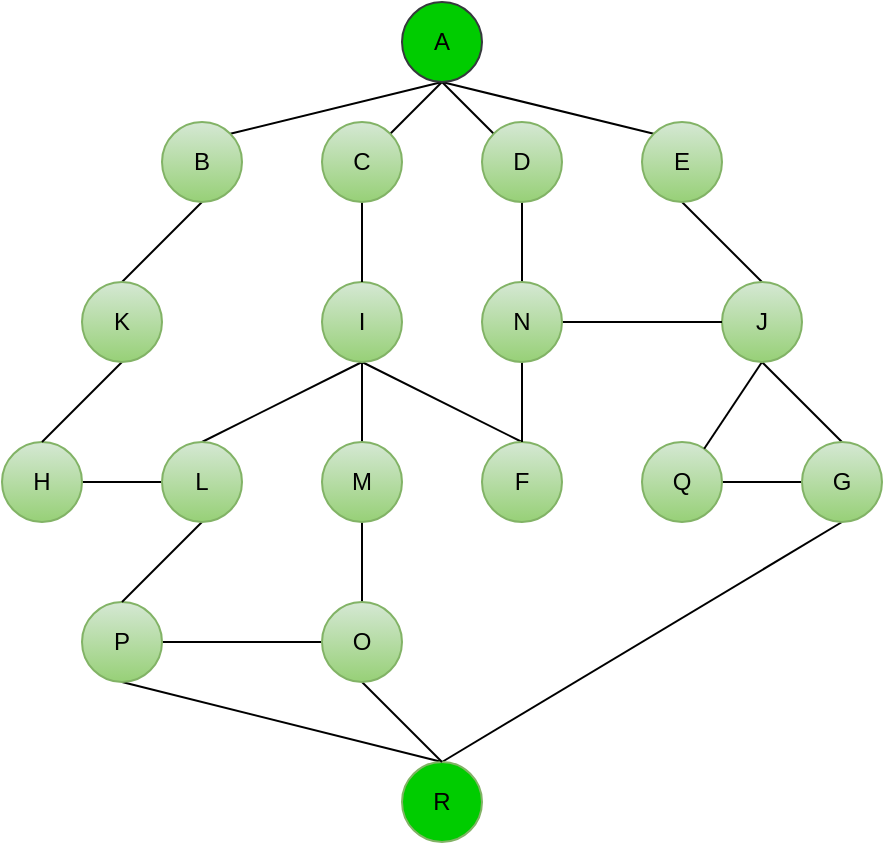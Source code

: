 <mxfile version="21.3.2" type="github">
  <diagram name="Página-1" id="oW6UBJfB_h0LVxH8RLMC">
    <mxGraphModel dx="880" dy="484" grid="1" gridSize="10" guides="1" tooltips="1" connect="1" arrows="1" fold="1" page="1" pageScale="1" pageWidth="827" pageHeight="1169" math="0" shadow="0">
      <root>
        <mxCell id="0" />
        <mxCell id="1" parent="0" />
        <mxCell id="JGHtlCT4hF4dQ-zpvAsc-19" style="rounded=0;orthogonalLoop=1;jettySize=auto;html=1;exitX=0.5;exitY=1;exitDx=0;exitDy=0;endArrow=none;endFill=0;" edge="1" parent="1" source="JGHtlCT4hF4dQ-zpvAsc-1" target="JGHtlCT4hF4dQ-zpvAsc-15">
          <mxGeometry relative="1" as="geometry" />
        </mxCell>
        <mxCell id="JGHtlCT4hF4dQ-zpvAsc-20" style="edgeStyle=none;shape=connector;rounded=0;orthogonalLoop=1;jettySize=auto;html=1;exitX=0.5;exitY=1;exitDx=0;exitDy=0;entryX=1;entryY=0;entryDx=0;entryDy=0;labelBackgroundColor=default;strokeColor=default;fontFamily=Helvetica;fontSize=11;fontColor=default;endArrow=none;endFill=0;exitPerimeter=0;" edge="1" parent="1" source="JGHtlCT4hF4dQ-zpvAsc-1" target="JGHtlCT4hF4dQ-zpvAsc-2">
          <mxGeometry relative="1" as="geometry" />
        </mxCell>
        <mxCell id="JGHtlCT4hF4dQ-zpvAsc-22" style="edgeStyle=none;shape=connector;rounded=0;orthogonalLoop=1;jettySize=auto;html=1;exitX=0.5;exitY=1;exitDx=0;exitDy=0;entryX=0;entryY=0;entryDx=0;entryDy=0;labelBackgroundColor=default;strokeColor=default;fontFamily=Helvetica;fontSize=11;fontColor=default;endArrow=none;endFill=0;" edge="1" parent="1" source="JGHtlCT4hF4dQ-zpvAsc-1" target="JGHtlCT4hF4dQ-zpvAsc-5">
          <mxGeometry relative="1" as="geometry" />
        </mxCell>
        <mxCell id="JGHtlCT4hF4dQ-zpvAsc-23" style="edgeStyle=none;shape=connector;rounded=0;orthogonalLoop=1;jettySize=auto;html=1;exitX=0.5;exitY=1;exitDx=0;exitDy=0;entryX=0;entryY=0;entryDx=0;entryDy=0;labelBackgroundColor=default;strokeColor=default;fontFamily=Helvetica;fontSize=11;fontColor=default;endArrow=none;endFill=0;" edge="1" parent="1" source="JGHtlCT4hF4dQ-zpvAsc-1" target="JGHtlCT4hF4dQ-zpvAsc-9">
          <mxGeometry relative="1" as="geometry" />
        </mxCell>
        <mxCell id="JGHtlCT4hF4dQ-zpvAsc-1" value="A" style="ellipse;whiteSpace=wrap;html=1;aspect=fixed;fillColor=#00CC00;strokeColor=#36393d;gradientColor=#00CC00;" vertex="1" parent="1">
          <mxGeometry x="360" y="20" width="40" height="40" as="geometry" />
        </mxCell>
        <mxCell id="JGHtlCT4hF4dQ-zpvAsc-24" style="edgeStyle=none;shape=connector;rounded=0;orthogonalLoop=1;jettySize=auto;html=1;exitX=0.5;exitY=1;exitDx=0;exitDy=0;entryX=0.5;entryY=0;entryDx=0;entryDy=0;labelBackgroundColor=default;strokeColor=default;fontFamily=Helvetica;fontSize=11;fontColor=default;endArrow=none;endFill=0;" edge="1" parent="1" source="JGHtlCT4hF4dQ-zpvAsc-2" target="JGHtlCT4hF4dQ-zpvAsc-13">
          <mxGeometry relative="1" as="geometry" />
        </mxCell>
        <mxCell id="JGHtlCT4hF4dQ-zpvAsc-2" value="B" style="ellipse;whiteSpace=wrap;html=1;aspect=fixed;fillColor=#d5e8d4;strokeColor=#82b366;gradientColor=#97d077;" vertex="1" parent="1">
          <mxGeometry x="240" y="80" width="40" height="40" as="geometry" />
        </mxCell>
        <mxCell id="JGHtlCT4hF4dQ-zpvAsc-44" value="" style="edgeStyle=none;shape=connector;rounded=0;orthogonalLoop=1;jettySize=auto;html=1;labelBackgroundColor=default;strokeColor=default;fontFamily=Helvetica;fontSize=11;fontColor=default;endArrow=none;endFill=0;" edge="1" parent="1" source="JGHtlCT4hF4dQ-zpvAsc-3" target="JGHtlCT4hF4dQ-zpvAsc-8">
          <mxGeometry relative="1" as="geometry" />
        </mxCell>
        <mxCell id="JGHtlCT4hF4dQ-zpvAsc-3" value="Q" style="ellipse;whiteSpace=wrap;html=1;aspect=fixed;fillColor=#d5e8d4;strokeColor=#82b366;gradientColor=#97d077;" vertex="1" parent="1">
          <mxGeometry x="480" y="240" width="40" height="40" as="geometry" />
        </mxCell>
        <mxCell id="JGHtlCT4hF4dQ-zpvAsc-41" style="edgeStyle=none;shape=connector;rounded=0;orthogonalLoop=1;jettySize=auto;html=1;exitX=1;exitY=0.5;exitDx=0;exitDy=0;entryX=0;entryY=0.5;entryDx=0;entryDy=0;labelBackgroundColor=default;strokeColor=default;fontFamily=Helvetica;fontSize=11;fontColor=default;endArrow=none;endFill=0;" edge="1" parent="1" source="JGHtlCT4hF4dQ-zpvAsc-4" target="JGHtlCT4hF4dQ-zpvAsc-38">
          <mxGeometry relative="1" as="geometry" />
        </mxCell>
        <mxCell id="JGHtlCT4hF4dQ-zpvAsc-47" style="edgeStyle=none;shape=connector;rounded=0;orthogonalLoop=1;jettySize=auto;html=1;exitX=0.5;exitY=1;exitDx=0;exitDy=0;entryX=0.5;entryY=0;entryDx=0;entryDy=0;labelBackgroundColor=default;strokeColor=default;fontFamily=Helvetica;fontSize=11;fontColor=default;endArrow=none;endFill=0;" edge="1" parent="1" source="JGHtlCT4hF4dQ-zpvAsc-4" target="JGHtlCT4hF4dQ-zpvAsc-17">
          <mxGeometry relative="1" as="geometry" />
        </mxCell>
        <mxCell id="JGHtlCT4hF4dQ-zpvAsc-4" value="P" style="ellipse;whiteSpace=wrap;html=1;aspect=fixed;fillColor=#d5e8d4;strokeColor=#82b366;gradientColor=#97d077;" vertex="1" parent="1">
          <mxGeometry x="200" y="320" width="40" height="40" as="geometry" />
        </mxCell>
        <mxCell id="JGHtlCT4hF4dQ-zpvAsc-27" style="edgeStyle=none;shape=connector;rounded=0;orthogonalLoop=1;jettySize=auto;html=1;exitX=0.5;exitY=1;exitDx=0;exitDy=0;entryX=0.5;entryY=0;entryDx=0;entryDy=0;labelBackgroundColor=default;strokeColor=default;fontFamily=Helvetica;fontSize=11;fontColor=default;endArrow=none;endFill=0;" edge="1" parent="1" source="JGHtlCT4hF4dQ-zpvAsc-5" target="JGHtlCT4hF4dQ-zpvAsc-7">
          <mxGeometry relative="1" as="geometry" />
        </mxCell>
        <mxCell id="JGHtlCT4hF4dQ-zpvAsc-5" value="E" style="ellipse;whiteSpace=wrap;html=1;aspect=fixed;fillColor=#d5e8d4;strokeColor=#82b366;gradientColor=#97d077;" vertex="1" parent="1">
          <mxGeometry x="480" y="80" width="40" height="40" as="geometry" />
        </mxCell>
        <mxCell id="JGHtlCT4hF4dQ-zpvAsc-37" style="edgeStyle=none;shape=connector;rounded=0;orthogonalLoop=1;jettySize=auto;html=1;exitX=0.5;exitY=1;exitDx=0;exitDy=0;entryX=0.5;entryY=0;entryDx=0;entryDy=0;labelBackgroundColor=default;strokeColor=default;fontFamily=Helvetica;fontSize=11;fontColor=default;endArrow=none;endFill=0;" edge="1" parent="1" source="JGHtlCT4hF4dQ-zpvAsc-7" target="JGHtlCT4hF4dQ-zpvAsc-8">
          <mxGeometry relative="1" as="geometry" />
        </mxCell>
        <mxCell id="JGHtlCT4hF4dQ-zpvAsc-42" style="edgeStyle=none;shape=connector;rounded=0;orthogonalLoop=1;jettySize=auto;html=1;exitX=0.5;exitY=1;exitDx=0;exitDy=0;labelBackgroundColor=default;strokeColor=default;fontFamily=Helvetica;fontSize=11;fontColor=default;endArrow=none;endFill=0;" edge="1" parent="1" source="JGHtlCT4hF4dQ-zpvAsc-7" target="JGHtlCT4hF4dQ-zpvAsc-3">
          <mxGeometry relative="1" as="geometry" />
        </mxCell>
        <mxCell id="JGHtlCT4hF4dQ-zpvAsc-7" value="J" style="ellipse;whiteSpace=wrap;html=1;aspect=fixed;fillColor=#d5e8d4;strokeColor=#82b366;gradientColor=#97d077;" vertex="1" parent="1">
          <mxGeometry x="520" y="160" width="40" height="40" as="geometry" />
        </mxCell>
        <mxCell id="JGHtlCT4hF4dQ-zpvAsc-45" style="edgeStyle=none;shape=connector;rounded=0;orthogonalLoop=1;jettySize=auto;html=1;exitX=0.5;exitY=1;exitDx=0;exitDy=0;entryX=0.5;entryY=0;entryDx=0;entryDy=0;labelBackgroundColor=default;strokeColor=default;fontFamily=Helvetica;fontSize=11;fontColor=default;endArrow=none;endFill=0;" edge="1" parent="1" source="JGHtlCT4hF4dQ-zpvAsc-8" target="JGHtlCT4hF4dQ-zpvAsc-17">
          <mxGeometry relative="1" as="geometry" />
        </mxCell>
        <mxCell id="JGHtlCT4hF4dQ-zpvAsc-8" value="G" style="ellipse;whiteSpace=wrap;html=1;aspect=fixed;fillColor=#d5e8d4;strokeColor=#82b366;gradientColor=#97d077;" vertex="1" parent="1">
          <mxGeometry x="560" y="240" width="40" height="40" as="geometry" />
        </mxCell>
        <mxCell id="JGHtlCT4hF4dQ-zpvAsc-28" style="edgeStyle=none;shape=connector;rounded=0;orthogonalLoop=1;jettySize=auto;html=1;exitX=0.5;exitY=1;exitDx=0;exitDy=0;entryX=0.5;entryY=0;entryDx=0;entryDy=0;labelBackgroundColor=default;strokeColor=default;fontFamily=Helvetica;fontSize=11;fontColor=default;endArrow=none;endFill=0;" edge="1" parent="1" source="JGHtlCT4hF4dQ-zpvAsc-9" target="JGHtlCT4hF4dQ-zpvAsc-18">
          <mxGeometry relative="1" as="geometry" />
        </mxCell>
        <mxCell id="JGHtlCT4hF4dQ-zpvAsc-9" value="D" style="ellipse;whiteSpace=wrap;html=1;aspect=fixed;fillColor=#d5e8d4;strokeColor=#82b366;gradientColor=#97d077;" vertex="1" parent="1">
          <mxGeometry x="400" y="80" width="40" height="40" as="geometry" />
        </mxCell>
        <mxCell id="JGHtlCT4hF4dQ-zpvAsc-32" style="edgeStyle=none;shape=connector;rounded=0;orthogonalLoop=1;jettySize=auto;html=1;exitX=0.5;exitY=1;exitDx=0;exitDy=0;entryX=0.5;entryY=0;entryDx=0;entryDy=0;labelBackgroundColor=default;strokeColor=default;fontFamily=Helvetica;fontSize=11;fontColor=default;endArrow=none;endFill=0;" edge="1" parent="1" source="JGHtlCT4hF4dQ-zpvAsc-10" target="JGHtlCT4hF4dQ-zpvAsc-14">
          <mxGeometry relative="1" as="geometry" />
        </mxCell>
        <mxCell id="JGHtlCT4hF4dQ-zpvAsc-33" style="edgeStyle=none;shape=connector;rounded=0;orthogonalLoop=1;jettySize=auto;html=1;exitX=0.5;exitY=1;exitDx=0;exitDy=0;entryX=0.5;entryY=0;entryDx=0;entryDy=0;labelBackgroundColor=default;strokeColor=default;fontFamily=Helvetica;fontSize=11;fontColor=default;endArrow=none;endFill=0;" edge="1" parent="1" source="JGHtlCT4hF4dQ-zpvAsc-10" target="JGHtlCT4hF4dQ-zpvAsc-11">
          <mxGeometry relative="1" as="geometry" />
        </mxCell>
        <mxCell id="JGHtlCT4hF4dQ-zpvAsc-34" style="edgeStyle=none;shape=connector;rounded=0;orthogonalLoop=1;jettySize=auto;html=1;exitX=0.5;exitY=1;exitDx=0;exitDy=0;entryX=0.5;entryY=0;entryDx=0;entryDy=0;labelBackgroundColor=default;strokeColor=default;fontFamily=Helvetica;fontSize=11;fontColor=default;endArrow=none;endFill=0;" edge="1" parent="1" source="JGHtlCT4hF4dQ-zpvAsc-10" target="JGHtlCT4hF4dQ-zpvAsc-16">
          <mxGeometry relative="1" as="geometry" />
        </mxCell>
        <mxCell id="JGHtlCT4hF4dQ-zpvAsc-10" value="I" style="ellipse;whiteSpace=wrap;html=1;aspect=fixed;fillColor=#d5e8d4;strokeColor=#82b366;gradientColor=#97d077;" vertex="1" parent="1">
          <mxGeometry x="320" y="160" width="40" height="40" as="geometry" />
        </mxCell>
        <mxCell id="JGHtlCT4hF4dQ-zpvAsc-40" style="edgeStyle=none;shape=connector;rounded=0;orthogonalLoop=1;jettySize=auto;html=1;exitX=0.5;exitY=1;exitDx=0;exitDy=0;entryX=0.5;entryY=0;entryDx=0;entryDy=0;labelBackgroundColor=default;strokeColor=default;fontFamily=Helvetica;fontSize=11;fontColor=default;endArrow=none;endFill=0;" edge="1" parent="1" source="JGHtlCT4hF4dQ-zpvAsc-11" target="JGHtlCT4hF4dQ-zpvAsc-38">
          <mxGeometry relative="1" as="geometry" />
        </mxCell>
        <mxCell id="JGHtlCT4hF4dQ-zpvAsc-11" value="M" style="ellipse;whiteSpace=wrap;html=1;aspect=fixed;fillColor=#d5e8d4;strokeColor=#82b366;gradientColor=#97d077;" vertex="1" parent="1">
          <mxGeometry x="320" y="240" width="40" height="40" as="geometry" />
        </mxCell>
        <mxCell id="JGHtlCT4hF4dQ-zpvAsc-31" style="edgeStyle=none;shape=connector;rounded=0;orthogonalLoop=1;jettySize=auto;html=1;exitX=1;exitY=0.5;exitDx=0;exitDy=0;entryX=0;entryY=0.5;entryDx=0;entryDy=0;labelBackgroundColor=default;strokeColor=default;fontFamily=Helvetica;fontSize=11;fontColor=default;endArrow=none;endFill=0;" edge="1" parent="1" source="JGHtlCT4hF4dQ-zpvAsc-12" target="JGHtlCT4hF4dQ-zpvAsc-14">
          <mxGeometry relative="1" as="geometry" />
        </mxCell>
        <mxCell id="JGHtlCT4hF4dQ-zpvAsc-12" value="H" style="ellipse;whiteSpace=wrap;html=1;aspect=fixed;fillColor=#d5e8d4;strokeColor=#82b366;gradientColor=#97d077;" vertex="1" parent="1">
          <mxGeometry x="160" y="240" width="40" height="40" as="geometry" />
        </mxCell>
        <mxCell id="JGHtlCT4hF4dQ-zpvAsc-30" style="edgeStyle=none;shape=connector;rounded=0;orthogonalLoop=1;jettySize=auto;html=1;exitX=0.5;exitY=1;exitDx=0;exitDy=0;entryX=0.5;entryY=0;entryDx=0;entryDy=0;labelBackgroundColor=default;strokeColor=default;fontFamily=Helvetica;fontSize=11;fontColor=default;endArrow=none;endFill=0;" edge="1" parent="1" source="JGHtlCT4hF4dQ-zpvAsc-13" target="JGHtlCT4hF4dQ-zpvAsc-12">
          <mxGeometry relative="1" as="geometry" />
        </mxCell>
        <mxCell id="JGHtlCT4hF4dQ-zpvAsc-13" value="K" style="ellipse;whiteSpace=wrap;html=1;aspect=fixed;fillColor=#d5e8d4;strokeColor=#82b366;gradientColor=#97d077;" vertex="1" parent="1">
          <mxGeometry x="200" y="160" width="40" height="40" as="geometry" />
        </mxCell>
        <mxCell id="JGHtlCT4hF4dQ-zpvAsc-39" style="edgeStyle=none;shape=connector;rounded=0;orthogonalLoop=1;jettySize=auto;html=1;exitX=0.5;exitY=1;exitDx=0;exitDy=0;entryX=0.5;entryY=0;entryDx=0;entryDy=0;labelBackgroundColor=default;strokeColor=default;fontFamily=Helvetica;fontSize=11;fontColor=default;endArrow=none;endFill=0;" edge="1" parent="1" source="JGHtlCT4hF4dQ-zpvAsc-14" target="JGHtlCT4hF4dQ-zpvAsc-4">
          <mxGeometry relative="1" as="geometry" />
        </mxCell>
        <mxCell id="JGHtlCT4hF4dQ-zpvAsc-14" value="L" style="ellipse;whiteSpace=wrap;html=1;aspect=fixed;fillColor=#d5e8d4;strokeColor=#82b366;gradientColor=#97d077;" vertex="1" parent="1">
          <mxGeometry x="240" y="240" width="40" height="40" as="geometry" />
        </mxCell>
        <mxCell id="JGHtlCT4hF4dQ-zpvAsc-25" style="edgeStyle=none;shape=connector;rounded=0;orthogonalLoop=1;jettySize=auto;html=1;exitX=0.5;exitY=1;exitDx=0;exitDy=0;labelBackgroundColor=default;strokeColor=default;fontFamily=Helvetica;fontSize=11;fontColor=default;endArrow=none;endFill=0;" edge="1" parent="1" source="JGHtlCT4hF4dQ-zpvAsc-15" target="JGHtlCT4hF4dQ-zpvAsc-10">
          <mxGeometry relative="1" as="geometry" />
        </mxCell>
        <mxCell id="JGHtlCT4hF4dQ-zpvAsc-15" value="C" style="ellipse;whiteSpace=wrap;html=1;aspect=fixed;fillColor=#d5e8d4;strokeColor=#82b366;gradientColor=#97d077;" vertex="1" parent="1">
          <mxGeometry x="320" y="80" width="40" height="40" as="geometry" />
        </mxCell>
        <mxCell id="JGHtlCT4hF4dQ-zpvAsc-16" value="F" style="ellipse;whiteSpace=wrap;html=1;aspect=fixed;fillColor=#d5e8d4;strokeColor=#82b366;gradientColor=#97d077;" vertex="1" parent="1">
          <mxGeometry x="400" y="240" width="40" height="40" as="geometry" />
        </mxCell>
        <mxCell id="JGHtlCT4hF4dQ-zpvAsc-17" value="R" style="ellipse;whiteSpace=wrap;html=1;aspect=fixed;fillColor=#00CC00;strokeColor=#82b366;gradientColor=#00CC00;" vertex="1" parent="1">
          <mxGeometry x="360" y="400" width="40" height="40" as="geometry" />
        </mxCell>
        <mxCell id="JGHtlCT4hF4dQ-zpvAsc-35" style="edgeStyle=none;shape=connector;rounded=0;orthogonalLoop=1;jettySize=auto;html=1;exitX=0.5;exitY=1;exitDx=0;exitDy=0;entryX=0.5;entryY=0;entryDx=0;entryDy=0;labelBackgroundColor=default;strokeColor=default;fontFamily=Helvetica;fontSize=11;fontColor=default;endArrow=none;endFill=0;" edge="1" parent="1" source="JGHtlCT4hF4dQ-zpvAsc-18" target="JGHtlCT4hF4dQ-zpvAsc-16">
          <mxGeometry relative="1" as="geometry" />
        </mxCell>
        <mxCell id="JGHtlCT4hF4dQ-zpvAsc-36" style="edgeStyle=none;shape=connector;rounded=0;orthogonalLoop=1;jettySize=auto;html=1;exitX=1;exitY=0.5;exitDx=0;exitDy=0;entryX=0;entryY=0.5;entryDx=0;entryDy=0;labelBackgroundColor=default;strokeColor=default;fontFamily=Helvetica;fontSize=11;fontColor=default;endArrow=none;endFill=0;" edge="1" parent="1" source="JGHtlCT4hF4dQ-zpvAsc-18" target="JGHtlCT4hF4dQ-zpvAsc-7">
          <mxGeometry relative="1" as="geometry" />
        </mxCell>
        <mxCell id="JGHtlCT4hF4dQ-zpvAsc-18" value="N" style="ellipse;whiteSpace=wrap;html=1;aspect=fixed;fillColor=#d5e8d4;strokeColor=#82b366;gradientColor=#97d077;" vertex="1" parent="1">
          <mxGeometry x="400" y="160" width="40" height="40" as="geometry" />
        </mxCell>
        <mxCell id="JGHtlCT4hF4dQ-zpvAsc-46" style="edgeStyle=none;shape=connector;rounded=0;orthogonalLoop=1;jettySize=auto;html=1;exitX=0.5;exitY=1;exitDx=0;exitDy=0;labelBackgroundColor=default;strokeColor=default;fontFamily=Helvetica;fontSize=11;fontColor=default;endArrow=none;endFill=0;" edge="1" parent="1" source="JGHtlCT4hF4dQ-zpvAsc-38">
          <mxGeometry relative="1" as="geometry">
            <mxPoint x="380" y="400" as="targetPoint" />
          </mxGeometry>
        </mxCell>
        <mxCell id="JGHtlCT4hF4dQ-zpvAsc-38" value="O" style="ellipse;whiteSpace=wrap;html=1;aspect=fixed;fillColor=#d5e8d4;strokeColor=#82b366;gradientColor=#97d077;" vertex="1" parent="1">
          <mxGeometry x="320" y="320" width="40" height="40" as="geometry" />
        </mxCell>
      </root>
    </mxGraphModel>
  </diagram>
</mxfile>
